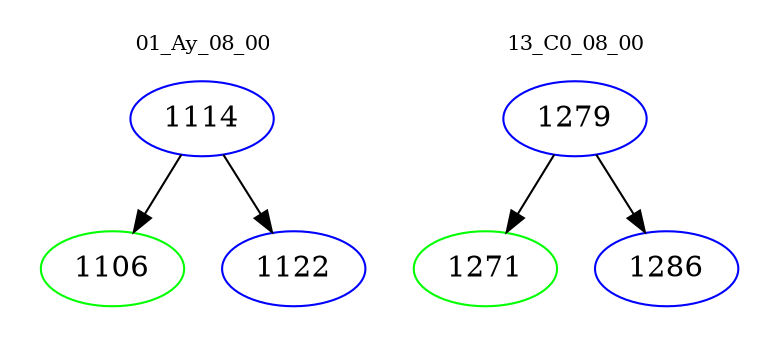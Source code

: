 digraph{
subgraph cluster_0 {
color = white
label = "01_Ay_08_00";
fontsize=10;
T0_1114 [label="1114", color="blue"]
T0_1114 -> T0_1106 [color="black"]
T0_1106 [label="1106", color="green"]
T0_1114 -> T0_1122 [color="black"]
T0_1122 [label="1122", color="blue"]
}
subgraph cluster_1 {
color = white
label = "13_C0_08_00";
fontsize=10;
T1_1279 [label="1279", color="blue"]
T1_1279 -> T1_1271 [color="black"]
T1_1271 [label="1271", color="green"]
T1_1279 -> T1_1286 [color="black"]
T1_1286 [label="1286", color="blue"]
}
}
